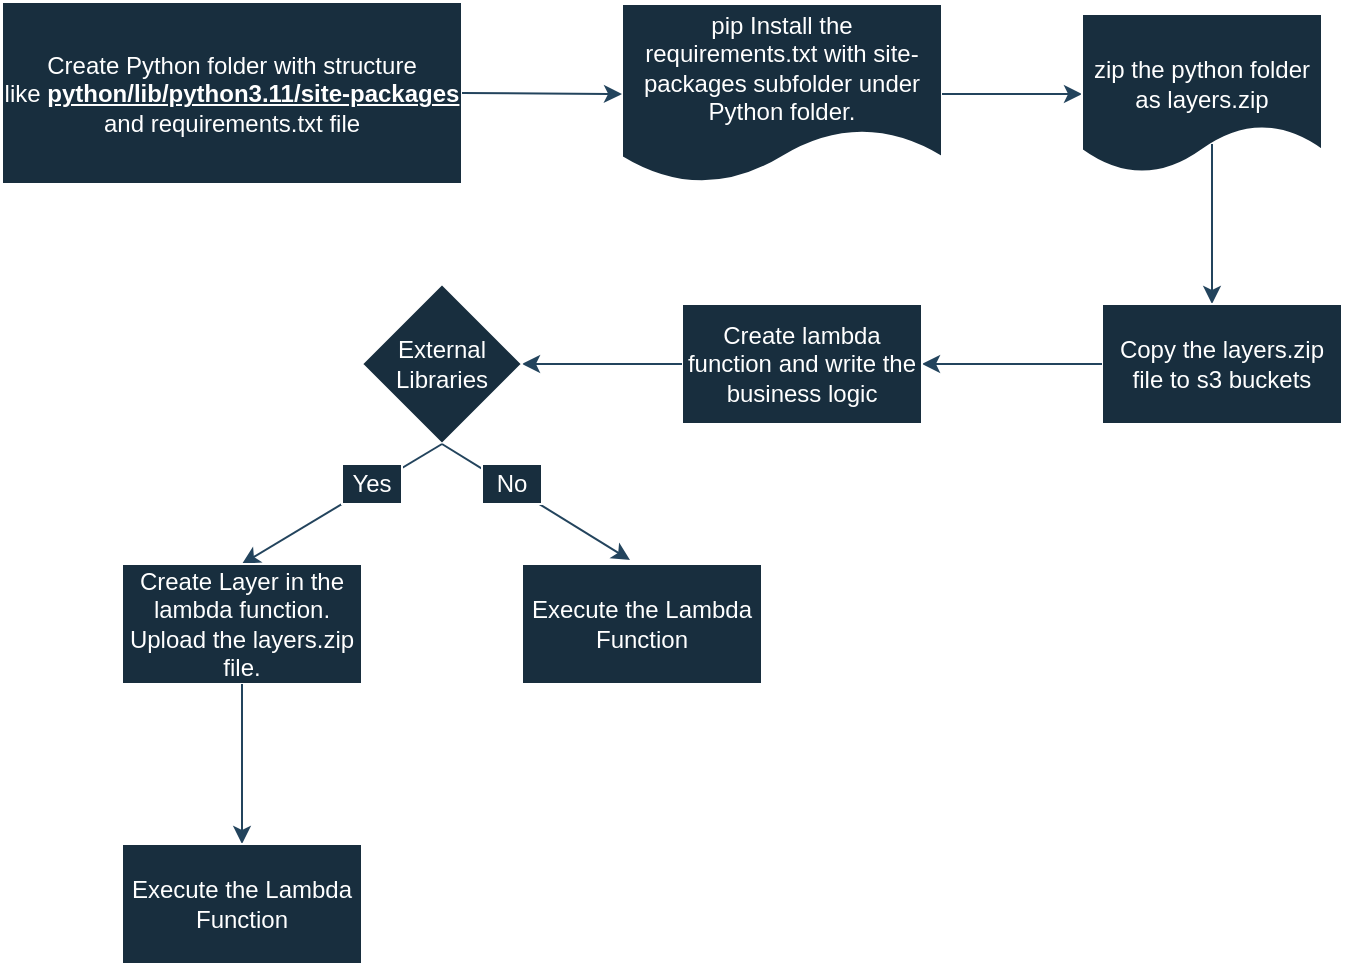 <mxfile version="26.2.12">
  <diagram name="Page-1" id="kxl_IUjqz_P6e4AU_exX">
    <mxGraphModel dx="874" dy="465" grid="1" gridSize="10" guides="1" tooltips="1" connect="1" arrows="1" fold="1" page="1" pageScale="1" pageWidth="850" pageHeight="1100" math="0" shadow="0">
      <root>
        <mxCell id="0" />
        <mxCell id="1" parent="0" />
        <object label="Create Python folder with structure like&amp;nbsp;&lt;b&gt;&lt;u&gt;python/lib/python3.11/site-packages&lt;/u&gt;&lt;/b&gt; and requirements.txt file" id="TqGsgvkR2R_MINrYSUK0-7">
          <mxCell style="rounded=0;whiteSpace=wrap;html=1;labelBackgroundColor=none;fillColor=#182E3E;strokeColor=#FFFFFF;fontColor=#FFFFFF;" parent="1" vertex="1">
            <mxGeometry x="140" y="129" width="230" height="91" as="geometry" />
          </mxCell>
        </object>
        <mxCell id="TqGsgvkR2R_MINrYSUK0-10" value="pip Install the requirements.txt with site-packages subfolder under Python folder." style="shape=document;whiteSpace=wrap;html=1;boundedLbl=1;labelBackgroundColor=none;fillColor=#182E3E;strokeColor=#FFFFFF;fontColor=#FFFFFF;" parent="1" vertex="1">
          <mxGeometry x="450" y="130" width="160" height="90" as="geometry" />
        </mxCell>
        <mxCell id="TqGsgvkR2R_MINrYSUK0-11" value="" style="endArrow=classic;html=1;rounded=0;exitX=1;exitY=0.5;exitDx=0;exitDy=0;entryX=0;entryY=0.5;entryDx=0;entryDy=0;labelBackgroundColor=none;fontColor=default;strokeColor=#23445D;" parent="1" source="TqGsgvkR2R_MINrYSUK0-7" target="TqGsgvkR2R_MINrYSUK0-10" edge="1">
          <mxGeometry width="50" height="50" relative="1" as="geometry">
            <mxPoint x="400" y="270" as="sourcePoint" />
            <mxPoint x="450" y="220" as="targetPoint" />
          </mxGeometry>
        </mxCell>
        <mxCell id="TqGsgvkR2R_MINrYSUK0-12" value="" style="endArrow=classic;html=1;rounded=0;exitX=1;exitY=0.5;exitDx=0;exitDy=0;labelBackgroundColor=none;fontColor=default;strokeColor=#23445D;" parent="1" source="TqGsgvkR2R_MINrYSUK0-10" edge="1">
          <mxGeometry width="50" height="50" relative="1" as="geometry">
            <mxPoint x="600" y="270" as="sourcePoint" />
            <mxPoint x="680" y="175" as="targetPoint" />
          </mxGeometry>
        </mxCell>
        <mxCell id="TqGsgvkR2R_MINrYSUK0-13" value="&lt;div&gt;&lt;br&gt;&lt;/div&gt;&lt;div&gt;zip the python folder as layers.zip&lt;/div&gt;" style="shape=document;whiteSpace=wrap;html=1;boundedLbl=1;labelBackgroundColor=none;fillColor=#182E3E;strokeColor=#FFFFFF;fontColor=#FFFFFF;" parent="1" vertex="1">
          <mxGeometry x="680" y="135" width="120" height="80" as="geometry" />
        </mxCell>
        <mxCell id="TqGsgvkR2R_MINrYSUK0-14" value="" style="endArrow=classic;html=1;rounded=0;labelBackgroundColor=none;fontColor=default;strokeColor=#23445D;" parent="1" edge="1">
          <mxGeometry width="50" height="50" relative="1" as="geometry">
            <mxPoint x="745" y="200" as="sourcePoint" />
            <mxPoint x="745" y="280" as="targetPoint" />
          </mxGeometry>
        </mxCell>
        <mxCell id="TqGsgvkR2R_MINrYSUK0-16" value="Copy the layers.zip file to s3 buckets" style="rounded=0;whiteSpace=wrap;html=1;labelBackgroundColor=none;fillColor=#182E3E;strokeColor=#FFFFFF;fontColor=#FFFFFF;" parent="1" vertex="1">
          <mxGeometry x="690" y="280" width="120" height="60" as="geometry" />
        </mxCell>
        <mxCell id="TqGsgvkR2R_MINrYSUK0-17" value="" style="endArrow=classic;html=1;rounded=0;exitX=0;exitY=0.5;exitDx=0;exitDy=0;entryX=1;entryY=0.5;entryDx=0;entryDy=0;labelBackgroundColor=none;fontColor=default;strokeColor=#23445D;" parent="1" source="TqGsgvkR2R_MINrYSUK0-16" target="TqGsgvkR2R_MINrYSUK0-18" edge="1">
          <mxGeometry width="50" height="50" relative="1" as="geometry">
            <mxPoint x="490" y="310" as="sourcePoint" />
            <mxPoint x="600" y="310" as="targetPoint" />
          </mxGeometry>
        </mxCell>
        <mxCell id="TqGsgvkR2R_MINrYSUK0-18" value="Create lambda function and write the business logic" style="rounded=0;whiteSpace=wrap;html=1;labelBackgroundColor=none;fillColor=#182E3E;strokeColor=#FFFFFF;fontColor=#FFFFFF;" parent="1" vertex="1">
          <mxGeometry x="480" y="280" width="120" height="60" as="geometry" />
        </mxCell>
        <mxCell id="TqGsgvkR2R_MINrYSUK0-19" value="" style="endArrow=classic;html=1;rounded=0;exitX=0;exitY=0.5;exitDx=0;exitDy=0;entryX=1;entryY=0.5;entryDx=0;entryDy=0;labelBackgroundColor=none;fontColor=default;strokeColor=#23445D;" parent="1" source="TqGsgvkR2R_MINrYSUK0-18" target="TqGsgvkR2R_MINrYSUK0-21" edge="1">
          <mxGeometry width="50" height="50" relative="1" as="geometry">
            <mxPoint x="490" y="310" as="sourcePoint" />
            <mxPoint x="390" y="310" as="targetPoint" />
          </mxGeometry>
        </mxCell>
        <mxCell id="TqGsgvkR2R_MINrYSUK0-21" value="External Libraries" style="rhombus;whiteSpace=wrap;html=1;labelBackgroundColor=none;fillColor=#182E3E;strokeColor=#FFFFFF;fontColor=#FFFFFF;" parent="1" vertex="1">
          <mxGeometry x="320" y="270" width="80" height="80" as="geometry" />
        </mxCell>
        <mxCell id="TqGsgvkR2R_MINrYSUK0-22" value="" style="endArrow=classic;html=1;rounded=0;exitX=0.5;exitY=1;exitDx=0;exitDy=0;entryX=0.5;entryY=0;entryDx=0;entryDy=0;labelBackgroundColor=none;fontColor=default;strokeColor=#23445D;" parent="1" source="TqGsgvkR2R_MINrYSUK0-21" target="TqGsgvkR2R_MINrYSUK0-25" edge="1">
          <mxGeometry width="50" height="50" relative="1" as="geometry">
            <mxPoint x="490" y="510" as="sourcePoint" />
            <mxPoint x="280" y="400" as="targetPoint" />
          </mxGeometry>
        </mxCell>
        <mxCell id="TqGsgvkR2R_MINrYSUK0-23" value="Yes" style="rounded=0;whiteSpace=wrap;html=1;labelBackgroundColor=none;fillColor=#182E3E;strokeColor=#FFFFFF;fontColor=#FFFFFF;" parent="1" vertex="1">
          <mxGeometry x="310" y="360" width="30" height="20" as="geometry" />
        </mxCell>
        <mxCell id="TqGsgvkR2R_MINrYSUK0-25" value="Create Layer in the lambda function.&lt;div&gt;Upload the layers.zip file.&lt;/div&gt;" style="rounded=0;whiteSpace=wrap;html=1;labelBackgroundColor=none;fillColor=#182E3E;strokeColor=#FFFFFF;fontColor=#FFFFFF;" parent="1" vertex="1">
          <mxGeometry x="200" y="410" width="120" height="60" as="geometry" />
        </mxCell>
        <mxCell id="TqGsgvkR2R_MINrYSUK0-26" value="" style="endArrow=classic;html=1;rounded=0;exitX=0.5;exitY=1;exitDx=0;exitDy=0;entryX=0.5;entryY=0;entryDx=0;entryDy=0;labelBackgroundColor=none;fontColor=default;strokeColor=#23445D;" parent="1" source="TqGsgvkR2R_MINrYSUK0-25" target="TqGsgvkR2R_MINrYSUK0-27" edge="1">
          <mxGeometry width="50" height="50" relative="1" as="geometry">
            <mxPoint x="490" y="510" as="sourcePoint" />
            <mxPoint x="260" y="530" as="targetPoint" />
          </mxGeometry>
        </mxCell>
        <mxCell id="TqGsgvkR2R_MINrYSUK0-27" value="Execute the Lambda Function" style="rounded=0;whiteSpace=wrap;html=1;labelBackgroundColor=none;fillColor=#182E3E;strokeColor=#FFFFFF;fontColor=#FFFFFF;" parent="1" vertex="1">
          <mxGeometry x="200" y="550" width="120" height="60" as="geometry" />
        </mxCell>
        <mxCell id="TqGsgvkR2R_MINrYSUK0-28" value="" style="endArrow=classic;html=1;rounded=0;exitX=0.5;exitY=1;exitDx=0;exitDy=0;entryX=0.45;entryY=-0.033;entryDx=0;entryDy=0;entryPerimeter=0;labelBackgroundColor=none;fontColor=default;strokeColor=#23445D;" parent="1" source="TqGsgvkR2R_MINrYSUK0-21" target="TqGsgvkR2R_MINrYSUK0-30" edge="1">
          <mxGeometry width="50" height="50" relative="1" as="geometry">
            <mxPoint x="490" y="510" as="sourcePoint" />
            <mxPoint x="450" y="410" as="targetPoint" />
          </mxGeometry>
        </mxCell>
        <mxCell id="TqGsgvkR2R_MINrYSUK0-29" value="No" style="rounded=0;whiteSpace=wrap;html=1;labelBackgroundColor=none;fillColor=#182E3E;strokeColor=#FFFFFF;fontColor=#FFFFFF;" parent="1" vertex="1">
          <mxGeometry x="380" y="360" width="30" height="20" as="geometry" />
        </mxCell>
        <mxCell id="TqGsgvkR2R_MINrYSUK0-30" value="Execute the Lambda Function" style="rounded=0;whiteSpace=wrap;html=1;labelBackgroundColor=none;fillColor=#182E3E;strokeColor=#FFFFFF;fontColor=#FFFFFF;" parent="1" vertex="1">
          <mxGeometry x="400" y="410" width="120" height="60" as="geometry" />
        </mxCell>
      </root>
    </mxGraphModel>
  </diagram>
</mxfile>
